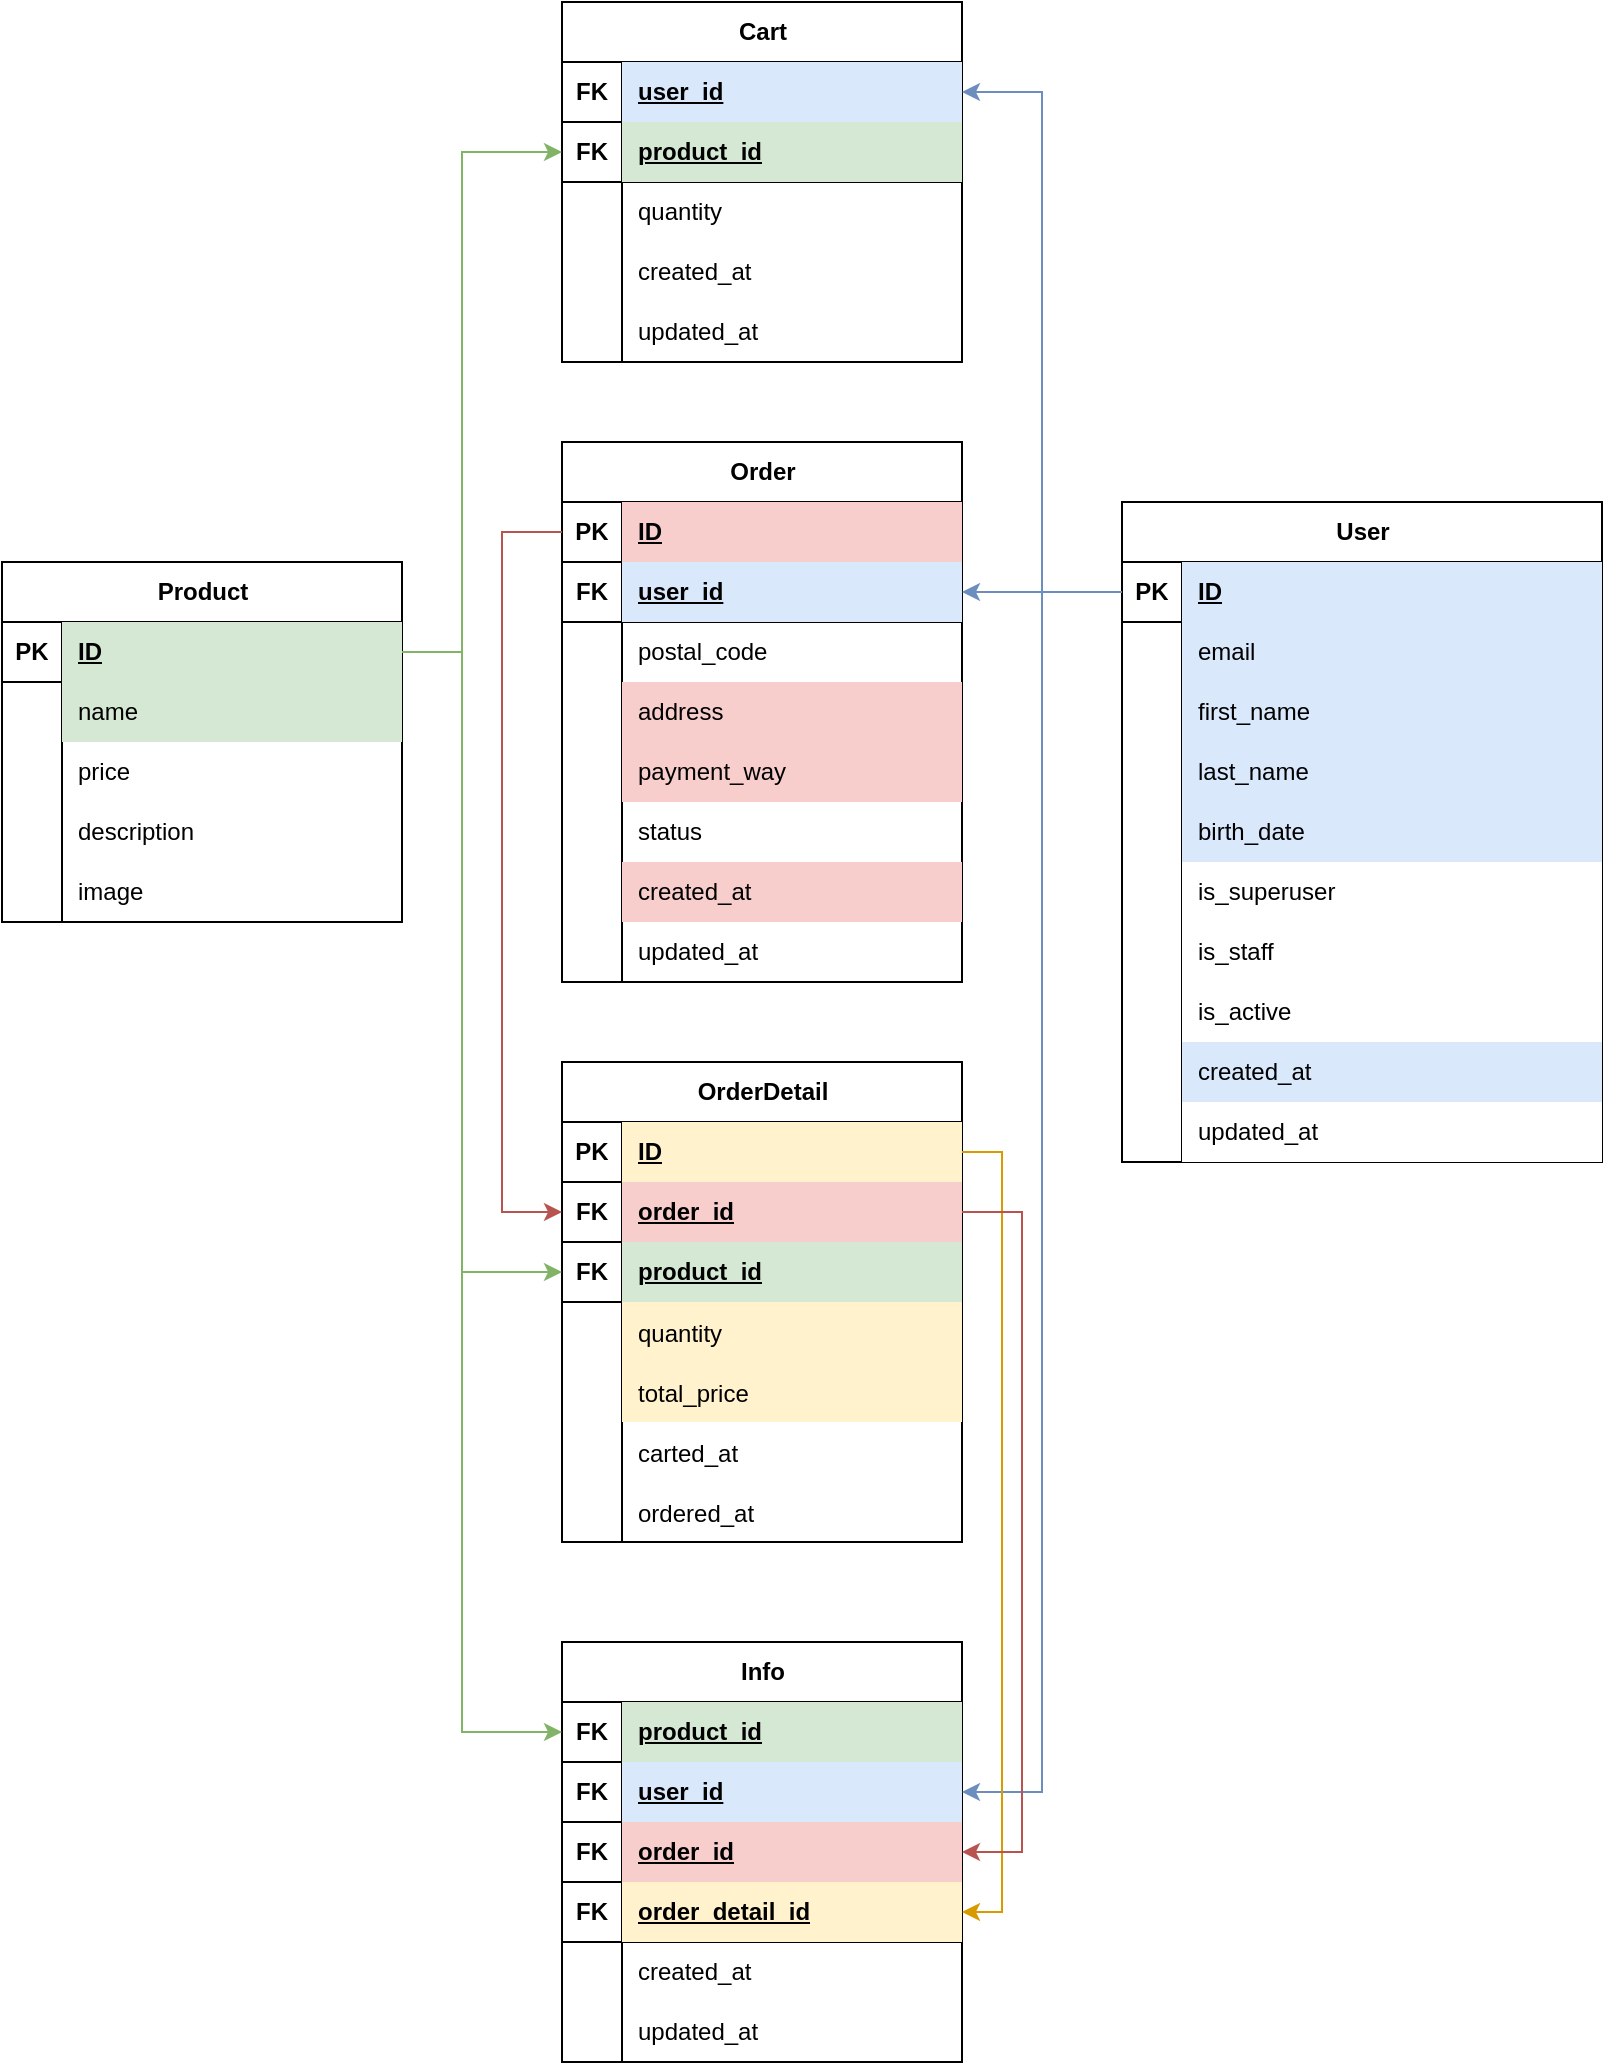 <mxfile version="26.1.3">
  <diagram id="C5RBs43oDa-KdzZeNtuy" name="Page-1">
    <mxGraphModel dx="1222" dy="1807" grid="1" gridSize="10" guides="1" tooltips="1" connect="1" arrows="1" fold="1" page="1" pageScale="1" pageWidth="827" pageHeight="1169" math="0" shadow="0">
      <root>
        <mxCell id="WIyWlLk6GJQsqaUBKTNV-0" />
        <mxCell id="WIyWlLk6GJQsqaUBKTNV-1" parent="WIyWlLk6GJQsqaUBKTNV-0" />
        <mxCell id="0vyrdxXSOYyLw78lBKGt-30" value="Product" style="shape=table;startSize=30;container=1;collapsible=1;childLayout=tableLayout;fixedRows=1;rowLines=0;fontStyle=1;align=center;resizeLast=1;html=1;" parent="WIyWlLk6GJQsqaUBKTNV-1" vertex="1">
          <mxGeometry x="80" y="-100" width="200" height="180" as="geometry" />
        </mxCell>
        <mxCell id="0vyrdxXSOYyLw78lBKGt-31" value="" style="shape=tableRow;horizontal=0;startSize=0;swimlaneHead=0;swimlaneBody=0;fillColor=none;collapsible=0;dropTarget=0;points=[[0,0.5],[1,0.5]];portConstraint=eastwest;top=0;left=0;right=0;bottom=1;" parent="0vyrdxXSOYyLw78lBKGt-30" vertex="1">
          <mxGeometry y="30" width="200" height="30" as="geometry" />
        </mxCell>
        <mxCell id="0vyrdxXSOYyLw78lBKGt-32" value="PK" style="shape=partialRectangle;connectable=0;fillColor=none;top=0;left=0;bottom=0;right=0;fontStyle=1;overflow=hidden;whiteSpace=wrap;html=1;" parent="0vyrdxXSOYyLw78lBKGt-31" vertex="1">
          <mxGeometry width="30" height="30" as="geometry">
            <mxRectangle width="30" height="30" as="alternateBounds" />
          </mxGeometry>
        </mxCell>
        <mxCell id="0vyrdxXSOYyLw78lBKGt-33" value="ID" style="shape=partialRectangle;connectable=0;fillColor=#d5e8d4;top=0;left=0;bottom=0;right=0;align=left;spacingLeft=6;fontStyle=5;overflow=hidden;whiteSpace=wrap;html=1;strokeColor=#82b366;" parent="0vyrdxXSOYyLw78lBKGt-31" vertex="1">
          <mxGeometry x="30" width="170" height="30" as="geometry">
            <mxRectangle width="170" height="30" as="alternateBounds" />
          </mxGeometry>
        </mxCell>
        <mxCell id="ca4zvl1OY5s1ekQD6DPM-122" style="shape=tableRow;horizontal=0;startSize=0;swimlaneHead=0;swimlaneBody=0;fillColor=none;collapsible=0;dropTarget=0;points=[[0,0.5],[1,0.5]];portConstraint=eastwest;top=0;left=0;right=0;bottom=0;" parent="0vyrdxXSOYyLw78lBKGt-30" vertex="1">
          <mxGeometry y="60" width="200" height="30" as="geometry" />
        </mxCell>
        <mxCell id="ca4zvl1OY5s1ekQD6DPM-123" style="shape=partialRectangle;connectable=0;fillColor=none;top=0;left=0;bottom=0;right=0;editable=1;overflow=hidden;whiteSpace=wrap;html=1;" parent="ca4zvl1OY5s1ekQD6DPM-122" vertex="1">
          <mxGeometry width="30" height="30" as="geometry">
            <mxRectangle width="30" height="30" as="alternateBounds" />
          </mxGeometry>
        </mxCell>
        <mxCell id="ca4zvl1OY5s1ekQD6DPM-124" value="name" style="shape=partialRectangle;connectable=0;fillColor=#d5e8d4;top=0;left=0;bottom=0;right=0;align=left;spacingLeft=6;overflow=hidden;whiteSpace=wrap;html=1;strokeColor=#82b366;" parent="ca4zvl1OY5s1ekQD6DPM-122" vertex="1">
          <mxGeometry x="30" width="170" height="30" as="geometry">
            <mxRectangle width="170" height="30" as="alternateBounds" />
          </mxGeometry>
        </mxCell>
        <mxCell id="0vyrdxXSOYyLw78lBKGt-34" value="" style="shape=tableRow;horizontal=0;startSize=0;swimlaneHead=0;swimlaneBody=0;fillColor=none;collapsible=0;dropTarget=0;points=[[0,0.5],[1,0.5]];portConstraint=eastwest;top=0;left=0;right=0;bottom=0;" parent="0vyrdxXSOYyLw78lBKGt-30" vertex="1">
          <mxGeometry y="90" width="200" height="30" as="geometry" />
        </mxCell>
        <mxCell id="0vyrdxXSOYyLw78lBKGt-35" value="" style="shape=partialRectangle;connectable=0;fillColor=none;top=0;left=0;bottom=0;right=0;editable=1;overflow=hidden;whiteSpace=wrap;html=1;" parent="0vyrdxXSOYyLw78lBKGt-34" vertex="1">
          <mxGeometry width="30" height="30" as="geometry">
            <mxRectangle width="30" height="30" as="alternateBounds" />
          </mxGeometry>
        </mxCell>
        <mxCell id="0vyrdxXSOYyLw78lBKGt-36" value="price" style="shape=partialRectangle;connectable=0;fillColor=none;top=0;left=0;bottom=0;right=0;align=left;spacingLeft=6;overflow=hidden;whiteSpace=wrap;html=1;" parent="0vyrdxXSOYyLw78lBKGt-34" vertex="1">
          <mxGeometry x="30" width="170" height="30" as="geometry">
            <mxRectangle width="170" height="30" as="alternateBounds" />
          </mxGeometry>
        </mxCell>
        <mxCell id="0vyrdxXSOYyLw78lBKGt-37" value="" style="shape=tableRow;horizontal=0;startSize=0;swimlaneHead=0;swimlaneBody=0;fillColor=none;collapsible=0;dropTarget=0;points=[[0,0.5],[1,0.5]];portConstraint=eastwest;top=0;left=0;right=0;bottom=0;" parent="0vyrdxXSOYyLw78lBKGt-30" vertex="1">
          <mxGeometry y="120" width="200" height="30" as="geometry" />
        </mxCell>
        <mxCell id="0vyrdxXSOYyLw78lBKGt-38" value="" style="shape=partialRectangle;connectable=0;fillColor=none;top=0;left=0;bottom=0;right=0;editable=1;overflow=hidden;whiteSpace=wrap;html=1;" parent="0vyrdxXSOYyLw78lBKGt-37" vertex="1">
          <mxGeometry width="30" height="30" as="geometry">
            <mxRectangle width="30" height="30" as="alternateBounds" />
          </mxGeometry>
        </mxCell>
        <mxCell id="0vyrdxXSOYyLw78lBKGt-39" value="description" style="shape=partialRectangle;connectable=0;fillColor=none;top=0;left=0;bottom=0;right=0;align=left;spacingLeft=6;overflow=hidden;whiteSpace=wrap;html=1;" parent="0vyrdxXSOYyLw78lBKGt-37" vertex="1">
          <mxGeometry x="30" width="170" height="30" as="geometry">
            <mxRectangle width="170" height="30" as="alternateBounds" />
          </mxGeometry>
        </mxCell>
        <mxCell id="0vyrdxXSOYyLw78lBKGt-40" value="" style="shape=tableRow;horizontal=0;startSize=0;swimlaneHead=0;swimlaneBody=0;fillColor=none;collapsible=0;dropTarget=0;points=[[0,0.5],[1,0.5]];portConstraint=eastwest;top=0;left=0;right=0;bottom=0;" parent="0vyrdxXSOYyLw78lBKGt-30" vertex="1">
          <mxGeometry y="150" width="200" height="30" as="geometry" />
        </mxCell>
        <mxCell id="0vyrdxXSOYyLw78lBKGt-41" value="" style="shape=partialRectangle;connectable=0;fillColor=none;top=0;left=0;bottom=0;right=0;editable=1;overflow=hidden;whiteSpace=wrap;html=1;" parent="0vyrdxXSOYyLw78lBKGt-40" vertex="1">
          <mxGeometry width="30" height="30" as="geometry">
            <mxRectangle width="30" height="30" as="alternateBounds" />
          </mxGeometry>
        </mxCell>
        <mxCell id="0vyrdxXSOYyLw78lBKGt-42" value="image" style="shape=partialRectangle;connectable=0;fillColor=none;top=0;left=0;bottom=0;right=0;align=left;spacingLeft=6;overflow=hidden;whiteSpace=wrap;html=1;" parent="0vyrdxXSOYyLw78lBKGt-40" vertex="1">
          <mxGeometry x="30" width="170" height="30" as="geometry">
            <mxRectangle width="170" height="30" as="alternateBounds" />
          </mxGeometry>
        </mxCell>
        <mxCell id="0vyrdxXSOYyLw78lBKGt-43" value="Cart" style="shape=table;startSize=30;container=1;collapsible=1;childLayout=tableLayout;fixedRows=1;rowLines=0;fontStyle=1;align=center;resizeLast=1;html=1;" parent="WIyWlLk6GJQsqaUBKTNV-1" vertex="1">
          <mxGeometry x="360" y="-380" width="200" height="180" as="geometry" />
        </mxCell>
        <mxCell id="0vyrdxXSOYyLw78lBKGt-44" value="" style="shape=tableRow;horizontal=0;startSize=0;swimlaneHead=0;swimlaneBody=0;fillColor=none;collapsible=0;dropTarget=0;points=[[0,0.5],[1,0.5]];portConstraint=eastwest;top=0;left=0;right=0;bottom=1;" parent="0vyrdxXSOYyLw78lBKGt-43" vertex="1">
          <mxGeometry y="30" width="200" height="30" as="geometry" />
        </mxCell>
        <mxCell id="0vyrdxXSOYyLw78lBKGt-45" value="FK" style="shape=partialRectangle;connectable=0;fillColor=none;top=0;left=0;bottom=0;right=0;fontStyle=1;overflow=hidden;whiteSpace=wrap;html=1;" parent="0vyrdxXSOYyLw78lBKGt-44" vertex="1">
          <mxGeometry width="30" height="30" as="geometry">
            <mxRectangle width="30" height="30" as="alternateBounds" />
          </mxGeometry>
        </mxCell>
        <mxCell id="0vyrdxXSOYyLw78lBKGt-46" value="user_id" style="shape=partialRectangle;connectable=0;fillColor=#dae8fc;top=0;left=0;bottom=0;right=0;align=left;spacingLeft=6;fontStyle=5;overflow=hidden;whiteSpace=wrap;html=1;strokeColor=#6c8ebf;" parent="0vyrdxXSOYyLw78lBKGt-44" vertex="1">
          <mxGeometry x="30" width="170" height="30" as="geometry">
            <mxRectangle width="170" height="30" as="alternateBounds" />
          </mxGeometry>
        </mxCell>
        <mxCell id="0vyrdxXSOYyLw78lBKGt-98" style="shape=tableRow;horizontal=0;startSize=0;swimlaneHead=0;swimlaneBody=0;fillColor=none;collapsible=0;dropTarget=0;points=[[0,0.5],[1,0.5]];portConstraint=eastwest;top=0;left=0;right=0;bottom=1;" parent="0vyrdxXSOYyLw78lBKGt-43" vertex="1">
          <mxGeometry y="60" width="200" height="30" as="geometry" />
        </mxCell>
        <mxCell id="0vyrdxXSOYyLw78lBKGt-99" value="FK" style="shape=partialRectangle;connectable=0;fillColor=none;top=0;left=0;bottom=0;right=0;fontStyle=1;overflow=hidden;whiteSpace=wrap;html=1;" parent="0vyrdxXSOYyLw78lBKGt-98" vertex="1">
          <mxGeometry width="30" height="30" as="geometry">
            <mxRectangle width="30" height="30" as="alternateBounds" />
          </mxGeometry>
        </mxCell>
        <mxCell id="0vyrdxXSOYyLw78lBKGt-100" value="product_id" style="shape=partialRectangle;connectable=0;fillColor=#d5e8d4;top=0;left=0;bottom=0;right=0;align=left;spacingLeft=6;fontStyle=5;overflow=hidden;whiteSpace=wrap;html=1;strokeColor=#82b366;" parent="0vyrdxXSOYyLw78lBKGt-98" vertex="1">
          <mxGeometry x="30" width="170" height="30" as="geometry">
            <mxRectangle width="170" height="30" as="alternateBounds" />
          </mxGeometry>
        </mxCell>
        <mxCell id="ca4zvl1OY5s1ekQD6DPM-81" style="shape=tableRow;horizontal=0;startSize=0;swimlaneHead=0;swimlaneBody=0;fillColor=none;collapsible=0;dropTarget=0;points=[[0,0.5],[1,0.5]];portConstraint=eastwest;top=0;left=0;right=0;bottom=0;" parent="0vyrdxXSOYyLw78lBKGt-43" vertex="1">
          <mxGeometry y="90" width="200" height="30" as="geometry" />
        </mxCell>
        <mxCell id="ca4zvl1OY5s1ekQD6DPM-82" style="shape=partialRectangle;connectable=0;fillColor=none;top=0;left=0;bottom=0;right=0;editable=1;overflow=hidden;whiteSpace=wrap;html=1;" parent="ca4zvl1OY5s1ekQD6DPM-81" vertex="1">
          <mxGeometry width="30" height="30" as="geometry">
            <mxRectangle width="30" height="30" as="alternateBounds" />
          </mxGeometry>
        </mxCell>
        <mxCell id="ca4zvl1OY5s1ekQD6DPM-83" value="quantity" style="shape=partialRectangle;connectable=0;fillColor=none;top=0;left=0;bottom=0;right=0;align=left;spacingLeft=6;overflow=hidden;whiteSpace=wrap;html=1;" parent="ca4zvl1OY5s1ekQD6DPM-81" vertex="1">
          <mxGeometry x="30" width="170" height="30" as="geometry">
            <mxRectangle width="170" height="30" as="alternateBounds" />
          </mxGeometry>
        </mxCell>
        <mxCell id="ca4zvl1OY5s1ekQD6DPM-78" style="shape=tableRow;horizontal=0;startSize=0;swimlaneHead=0;swimlaneBody=0;fillColor=none;collapsible=0;dropTarget=0;points=[[0,0.5],[1,0.5]];portConstraint=eastwest;top=0;left=0;right=0;bottom=0;" parent="0vyrdxXSOYyLw78lBKGt-43" vertex="1">
          <mxGeometry y="120" width="200" height="30" as="geometry" />
        </mxCell>
        <mxCell id="ca4zvl1OY5s1ekQD6DPM-79" style="shape=partialRectangle;connectable=0;fillColor=none;top=0;left=0;bottom=0;right=0;editable=1;overflow=hidden;whiteSpace=wrap;html=1;" parent="ca4zvl1OY5s1ekQD6DPM-78" vertex="1">
          <mxGeometry width="30" height="30" as="geometry">
            <mxRectangle width="30" height="30" as="alternateBounds" />
          </mxGeometry>
        </mxCell>
        <mxCell id="ca4zvl1OY5s1ekQD6DPM-80" value="created_at" style="shape=partialRectangle;connectable=0;fillColor=none;top=0;left=0;bottom=0;right=0;align=left;spacingLeft=6;overflow=hidden;whiteSpace=wrap;html=1;" parent="ca4zvl1OY5s1ekQD6DPM-78" vertex="1">
          <mxGeometry x="30" width="170" height="30" as="geometry">
            <mxRectangle width="170" height="30" as="alternateBounds" />
          </mxGeometry>
        </mxCell>
        <mxCell id="0vyrdxXSOYyLw78lBKGt-53" value="" style="shape=tableRow;horizontal=0;startSize=0;swimlaneHead=0;swimlaneBody=0;fillColor=none;collapsible=0;dropTarget=0;points=[[0,0.5],[1,0.5]];portConstraint=eastwest;top=0;left=0;right=0;bottom=0;" parent="0vyrdxXSOYyLw78lBKGt-43" vertex="1">
          <mxGeometry y="150" width="200" height="30" as="geometry" />
        </mxCell>
        <mxCell id="0vyrdxXSOYyLw78lBKGt-54" value="" style="shape=partialRectangle;connectable=0;fillColor=none;top=0;left=0;bottom=0;right=0;editable=1;overflow=hidden;whiteSpace=wrap;html=1;" parent="0vyrdxXSOYyLw78lBKGt-53" vertex="1">
          <mxGeometry width="30" height="30" as="geometry">
            <mxRectangle width="30" height="30" as="alternateBounds" />
          </mxGeometry>
        </mxCell>
        <mxCell id="0vyrdxXSOYyLw78lBKGt-55" value="updated_at" style="shape=partialRectangle;connectable=0;fillColor=none;top=0;left=0;bottom=0;right=0;align=left;spacingLeft=6;overflow=hidden;whiteSpace=wrap;html=1;" parent="0vyrdxXSOYyLw78lBKGt-53" vertex="1">
          <mxGeometry x="30" width="170" height="30" as="geometry">
            <mxRectangle width="170" height="30" as="alternateBounds" />
          </mxGeometry>
        </mxCell>
        <mxCell id="0vyrdxXSOYyLw78lBKGt-56" value="User" style="shape=table;startSize=30;container=1;collapsible=1;childLayout=tableLayout;fixedRows=1;rowLines=0;fontStyle=1;align=center;resizeLast=1;html=1;" parent="WIyWlLk6GJQsqaUBKTNV-1" vertex="1">
          <mxGeometry x="640" y="-130" width="240" height="330" as="geometry" />
        </mxCell>
        <mxCell id="0vyrdxXSOYyLw78lBKGt-57" value="" style="shape=tableRow;horizontal=0;startSize=0;swimlaneHead=0;swimlaneBody=0;fillColor=none;collapsible=0;dropTarget=0;points=[[0,0.5],[1,0.5]];portConstraint=eastwest;top=0;left=0;right=0;bottom=1;" parent="0vyrdxXSOYyLw78lBKGt-56" vertex="1">
          <mxGeometry y="30" width="240" height="30" as="geometry" />
        </mxCell>
        <mxCell id="0vyrdxXSOYyLw78lBKGt-58" value="PK" style="shape=partialRectangle;connectable=0;fillColor=none;top=0;left=0;bottom=0;right=0;fontStyle=1;overflow=hidden;whiteSpace=wrap;html=1;" parent="0vyrdxXSOYyLw78lBKGt-57" vertex="1">
          <mxGeometry width="30" height="30" as="geometry">
            <mxRectangle width="30" height="30" as="alternateBounds" />
          </mxGeometry>
        </mxCell>
        <mxCell id="0vyrdxXSOYyLw78lBKGt-59" value="ID" style="shape=partialRectangle;connectable=0;fillColor=#dae8fc;top=0;left=0;bottom=0;right=0;align=left;spacingLeft=6;fontStyle=5;overflow=hidden;whiteSpace=wrap;html=1;strokeColor=#6c8ebf;" parent="0vyrdxXSOYyLw78lBKGt-57" vertex="1">
          <mxGeometry x="30" width="210" height="30" as="geometry">
            <mxRectangle width="210" height="30" as="alternateBounds" />
          </mxGeometry>
        </mxCell>
        <mxCell id="ca4zvl1OY5s1ekQD6DPM-125" style="shape=tableRow;horizontal=0;startSize=0;swimlaneHead=0;swimlaneBody=0;fillColor=none;collapsible=0;dropTarget=0;points=[[0,0.5],[1,0.5]];portConstraint=eastwest;top=0;left=0;right=0;bottom=0;" parent="0vyrdxXSOYyLw78lBKGt-56" vertex="1">
          <mxGeometry y="60" width="240" height="30" as="geometry" />
        </mxCell>
        <mxCell id="ca4zvl1OY5s1ekQD6DPM-126" style="shape=partialRectangle;connectable=0;fillColor=none;top=0;left=0;bottom=0;right=0;editable=1;overflow=hidden;whiteSpace=wrap;html=1;" parent="ca4zvl1OY5s1ekQD6DPM-125" vertex="1">
          <mxGeometry width="30" height="30" as="geometry">
            <mxRectangle width="30" height="30" as="alternateBounds" />
          </mxGeometry>
        </mxCell>
        <mxCell id="ca4zvl1OY5s1ekQD6DPM-127" value="email" style="shape=partialRectangle;connectable=0;fillColor=#dae8fc;top=0;left=0;bottom=0;right=0;align=left;spacingLeft=6;overflow=hidden;whiteSpace=wrap;html=1;strokeColor=#6c8ebf;" parent="ca4zvl1OY5s1ekQD6DPM-125" vertex="1">
          <mxGeometry x="30" width="210" height="30" as="geometry">
            <mxRectangle width="210" height="30" as="alternateBounds" />
          </mxGeometry>
        </mxCell>
        <mxCell id="ca4zvl1OY5s1ekQD6DPM-6" style="shape=tableRow;horizontal=0;startSize=0;swimlaneHead=0;swimlaneBody=0;fillColor=none;collapsible=0;dropTarget=0;points=[[0,0.5],[1,0.5]];portConstraint=eastwest;top=0;left=0;right=0;bottom=0;" parent="0vyrdxXSOYyLw78lBKGt-56" vertex="1">
          <mxGeometry y="90" width="240" height="30" as="geometry" />
        </mxCell>
        <mxCell id="ca4zvl1OY5s1ekQD6DPM-7" style="shape=partialRectangle;connectable=0;fillColor=none;top=0;left=0;bottom=0;right=0;editable=1;overflow=hidden;whiteSpace=wrap;html=1;" parent="ca4zvl1OY5s1ekQD6DPM-6" vertex="1">
          <mxGeometry width="30" height="30" as="geometry">
            <mxRectangle width="30" height="30" as="alternateBounds" />
          </mxGeometry>
        </mxCell>
        <mxCell id="ca4zvl1OY5s1ekQD6DPM-8" value="first_name" style="shape=partialRectangle;connectable=0;fillColor=#dae8fc;top=0;left=0;bottom=0;right=0;align=left;spacingLeft=6;overflow=hidden;whiteSpace=wrap;html=1;strokeColor=#6c8ebf;" parent="ca4zvl1OY5s1ekQD6DPM-6" vertex="1">
          <mxGeometry x="30" width="210" height="30" as="geometry">
            <mxRectangle width="210" height="30" as="alternateBounds" />
          </mxGeometry>
        </mxCell>
        <mxCell id="ca4zvl1OY5s1ekQD6DPM-0" style="shape=tableRow;horizontal=0;startSize=0;swimlaneHead=0;swimlaneBody=0;fillColor=none;collapsible=0;dropTarget=0;points=[[0,0.5],[1,0.5]];portConstraint=eastwest;top=0;left=0;right=0;bottom=0;" parent="0vyrdxXSOYyLw78lBKGt-56" vertex="1">
          <mxGeometry y="120" width="240" height="30" as="geometry" />
        </mxCell>
        <mxCell id="ca4zvl1OY5s1ekQD6DPM-1" style="shape=partialRectangle;connectable=0;fillColor=none;top=0;left=0;bottom=0;right=0;editable=1;overflow=hidden;whiteSpace=wrap;html=1;" parent="ca4zvl1OY5s1ekQD6DPM-0" vertex="1">
          <mxGeometry width="30" height="30" as="geometry">
            <mxRectangle width="30" height="30" as="alternateBounds" />
          </mxGeometry>
        </mxCell>
        <mxCell id="ca4zvl1OY5s1ekQD6DPM-2" value="last_name" style="shape=partialRectangle;connectable=0;fillColor=#dae8fc;top=0;left=0;bottom=0;right=0;align=left;spacingLeft=6;overflow=hidden;whiteSpace=wrap;html=1;strokeColor=#6c8ebf;" parent="ca4zvl1OY5s1ekQD6DPM-0" vertex="1">
          <mxGeometry x="30" width="210" height="30" as="geometry">
            <mxRectangle width="210" height="30" as="alternateBounds" />
          </mxGeometry>
        </mxCell>
        <mxCell id="ca4zvl1OY5s1ekQD6DPM-3" style="shape=tableRow;horizontal=0;startSize=0;swimlaneHead=0;swimlaneBody=0;fillColor=none;collapsible=0;dropTarget=0;points=[[0,0.5],[1,0.5]];portConstraint=eastwest;top=0;left=0;right=0;bottom=0;" parent="0vyrdxXSOYyLw78lBKGt-56" vertex="1">
          <mxGeometry y="150" width="240" height="30" as="geometry" />
        </mxCell>
        <mxCell id="ca4zvl1OY5s1ekQD6DPM-4" style="shape=partialRectangle;connectable=0;fillColor=none;top=0;left=0;bottom=0;right=0;editable=1;overflow=hidden;whiteSpace=wrap;html=1;" parent="ca4zvl1OY5s1ekQD6DPM-3" vertex="1">
          <mxGeometry width="30" height="30" as="geometry">
            <mxRectangle width="30" height="30" as="alternateBounds" />
          </mxGeometry>
        </mxCell>
        <mxCell id="ca4zvl1OY5s1ekQD6DPM-5" value="birth_date" style="shape=partialRectangle;connectable=0;fillColor=#dae8fc;top=0;left=0;bottom=0;right=0;align=left;spacingLeft=6;overflow=hidden;whiteSpace=wrap;html=1;strokeColor=#6c8ebf;" parent="ca4zvl1OY5s1ekQD6DPM-3" vertex="1">
          <mxGeometry x="30" width="210" height="30" as="geometry">
            <mxRectangle width="210" height="30" as="alternateBounds" />
          </mxGeometry>
        </mxCell>
        <mxCell id="0vyrdxXSOYyLw78lBKGt-83" style="shape=tableRow;horizontal=0;startSize=0;swimlaneHead=0;swimlaneBody=0;fillColor=none;collapsible=0;dropTarget=0;points=[[0,0.5],[1,0.5]];portConstraint=eastwest;top=0;left=0;right=0;bottom=0;" parent="0vyrdxXSOYyLw78lBKGt-56" vertex="1">
          <mxGeometry y="180" width="240" height="30" as="geometry" />
        </mxCell>
        <mxCell id="0vyrdxXSOYyLw78lBKGt-84" style="shape=partialRectangle;connectable=0;fillColor=none;top=0;left=0;bottom=0;right=0;editable=1;overflow=hidden;whiteSpace=wrap;html=1;" parent="0vyrdxXSOYyLw78lBKGt-83" vertex="1">
          <mxGeometry width="30" height="30" as="geometry">
            <mxRectangle width="30" height="30" as="alternateBounds" />
          </mxGeometry>
        </mxCell>
        <mxCell id="0vyrdxXSOYyLw78lBKGt-85" value="is_superuser" style="shape=partialRectangle;connectable=0;top=0;left=0;bottom=0;right=0;align=left;spacingLeft=6;overflow=hidden;whiteSpace=wrap;html=1;" parent="0vyrdxXSOYyLw78lBKGt-83" vertex="1">
          <mxGeometry x="30" width="210" height="30" as="geometry">
            <mxRectangle width="210" height="30" as="alternateBounds" />
          </mxGeometry>
        </mxCell>
        <mxCell id="0vyrdxXSOYyLw78lBKGt-86" style="shape=tableRow;horizontal=0;startSize=0;swimlaneHead=0;swimlaneBody=0;fillColor=none;collapsible=0;dropTarget=0;points=[[0,0.5],[1,0.5]];portConstraint=eastwest;top=0;left=0;right=0;bottom=0;" parent="0vyrdxXSOYyLw78lBKGt-56" vertex="1">
          <mxGeometry y="210" width="240" height="30" as="geometry" />
        </mxCell>
        <mxCell id="0vyrdxXSOYyLw78lBKGt-87" style="shape=partialRectangle;connectable=0;fillColor=none;top=0;left=0;bottom=0;right=0;editable=1;overflow=hidden;whiteSpace=wrap;html=1;" parent="0vyrdxXSOYyLw78lBKGt-86" vertex="1">
          <mxGeometry width="30" height="30" as="geometry">
            <mxRectangle width="30" height="30" as="alternateBounds" />
          </mxGeometry>
        </mxCell>
        <mxCell id="0vyrdxXSOYyLw78lBKGt-88" value="is_staff" style="shape=partialRectangle;connectable=0;top=0;left=0;bottom=0;right=0;align=left;spacingLeft=6;overflow=hidden;whiteSpace=wrap;html=1;" parent="0vyrdxXSOYyLw78lBKGt-86" vertex="1">
          <mxGeometry x="30" width="210" height="30" as="geometry">
            <mxRectangle width="210" height="30" as="alternateBounds" />
          </mxGeometry>
        </mxCell>
        <mxCell id="0vyrdxXSOYyLw78lBKGt-89" style="shape=tableRow;horizontal=0;startSize=0;swimlaneHead=0;swimlaneBody=0;fillColor=none;collapsible=0;dropTarget=0;points=[[0,0.5],[1,0.5]];portConstraint=eastwest;top=0;left=0;right=0;bottom=0;" parent="0vyrdxXSOYyLw78lBKGt-56" vertex="1">
          <mxGeometry y="240" width="240" height="30" as="geometry" />
        </mxCell>
        <mxCell id="0vyrdxXSOYyLw78lBKGt-90" style="shape=partialRectangle;connectable=0;fillColor=none;top=0;left=0;bottom=0;right=0;editable=1;overflow=hidden;whiteSpace=wrap;html=1;" parent="0vyrdxXSOYyLw78lBKGt-89" vertex="1">
          <mxGeometry width="30" height="30" as="geometry">
            <mxRectangle width="30" height="30" as="alternateBounds" />
          </mxGeometry>
        </mxCell>
        <mxCell id="0vyrdxXSOYyLw78lBKGt-91" value="is_active" style="shape=partialRectangle;connectable=0;top=0;left=0;bottom=0;right=0;align=left;spacingLeft=6;overflow=hidden;whiteSpace=wrap;html=1;" parent="0vyrdxXSOYyLw78lBKGt-89" vertex="1">
          <mxGeometry x="30" width="210" height="30" as="geometry">
            <mxRectangle width="210" height="30" as="alternateBounds" />
          </mxGeometry>
        </mxCell>
        <mxCell id="ca4zvl1OY5s1ekQD6DPM-9" style="shape=tableRow;horizontal=0;startSize=0;swimlaneHead=0;swimlaneBody=0;fillColor=none;collapsible=0;dropTarget=0;points=[[0,0.5],[1,0.5]];portConstraint=eastwest;top=0;left=0;right=0;bottom=0;" parent="0vyrdxXSOYyLw78lBKGt-56" vertex="1">
          <mxGeometry y="270" width="240" height="30" as="geometry" />
        </mxCell>
        <mxCell id="ca4zvl1OY5s1ekQD6DPM-10" style="shape=partialRectangle;connectable=0;fillColor=none;top=0;left=0;bottom=0;right=0;editable=1;overflow=hidden;whiteSpace=wrap;html=1;" parent="ca4zvl1OY5s1ekQD6DPM-9" vertex="1">
          <mxGeometry width="30" height="30" as="geometry">
            <mxRectangle width="30" height="30" as="alternateBounds" />
          </mxGeometry>
        </mxCell>
        <mxCell id="ca4zvl1OY5s1ekQD6DPM-11" value="created_at" style="shape=partialRectangle;connectable=0;top=0;left=0;bottom=0;right=0;align=left;spacingLeft=6;overflow=hidden;whiteSpace=wrap;html=1;fillColor=#dae8fc;strokeColor=#6c8ebf;" parent="ca4zvl1OY5s1ekQD6DPM-9" vertex="1">
          <mxGeometry x="30" width="210" height="30" as="geometry">
            <mxRectangle width="210" height="30" as="alternateBounds" />
          </mxGeometry>
        </mxCell>
        <mxCell id="0vyrdxXSOYyLw78lBKGt-95" style="shape=tableRow;horizontal=0;startSize=0;swimlaneHead=0;swimlaneBody=0;fillColor=none;collapsible=0;dropTarget=0;points=[[0,0.5],[1,0.5]];portConstraint=eastwest;top=0;left=0;right=0;bottom=0;" parent="0vyrdxXSOYyLw78lBKGt-56" vertex="1">
          <mxGeometry y="300" width="240" height="30" as="geometry" />
        </mxCell>
        <mxCell id="0vyrdxXSOYyLw78lBKGt-96" style="shape=partialRectangle;connectable=0;fillColor=none;top=0;left=0;bottom=0;right=0;editable=1;overflow=hidden;whiteSpace=wrap;html=1;" parent="0vyrdxXSOYyLw78lBKGt-95" vertex="1">
          <mxGeometry width="30" height="30" as="geometry">
            <mxRectangle width="30" height="30" as="alternateBounds" />
          </mxGeometry>
        </mxCell>
        <mxCell id="0vyrdxXSOYyLw78lBKGt-97" value="updated_at" style="shape=partialRectangle;connectable=0;top=0;left=0;bottom=0;right=0;align=left;spacingLeft=6;overflow=hidden;whiteSpace=wrap;html=1;" parent="0vyrdxXSOYyLw78lBKGt-95" vertex="1">
          <mxGeometry x="30" width="210" height="30" as="geometry">
            <mxRectangle width="210" height="30" as="alternateBounds" />
          </mxGeometry>
        </mxCell>
        <mxCell id="0vyrdxXSOYyLw78lBKGt-116" value="Order" style="shape=table;startSize=30;container=1;collapsible=1;childLayout=tableLayout;fixedRows=1;rowLines=0;fontStyle=1;align=center;resizeLast=1;html=1;" parent="WIyWlLk6GJQsqaUBKTNV-1" vertex="1">
          <mxGeometry x="360" y="-160" width="200" height="270" as="geometry" />
        </mxCell>
        <mxCell id="ca4zvl1OY5s1ekQD6DPM-112" style="shape=tableRow;horizontal=0;startSize=0;swimlaneHead=0;swimlaneBody=0;fillColor=none;collapsible=0;dropTarget=0;points=[[0,0.5],[1,0.5]];portConstraint=eastwest;top=0;left=0;right=0;bottom=1;" parent="0vyrdxXSOYyLw78lBKGt-116" vertex="1">
          <mxGeometry y="30" width="200" height="30" as="geometry" />
        </mxCell>
        <mxCell id="ca4zvl1OY5s1ekQD6DPM-113" value="PK" style="shape=partialRectangle;connectable=0;fillColor=none;top=0;left=0;bottom=0;right=0;fontStyle=1;overflow=hidden;whiteSpace=wrap;html=1;" parent="ca4zvl1OY5s1ekQD6DPM-112" vertex="1">
          <mxGeometry width="30" height="30" as="geometry">
            <mxRectangle width="30" height="30" as="alternateBounds" />
          </mxGeometry>
        </mxCell>
        <mxCell id="ca4zvl1OY5s1ekQD6DPM-114" value="ID" style="shape=partialRectangle;connectable=0;fillColor=#f8cecc;top=0;left=0;bottom=0;right=0;align=left;spacingLeft=6;fontStyle=5;overflow=hidden;whiteSpace=wrap;html=1;strokeColor=#b85450;" parent="ca4zvl1OY5s1ekQD6DPM-112" vertex="1">
          <mxGeometry x="30" width="170" height="30" as="geometry">
            <mxRectangle width="170" height="30" as="alternateBounds" />
          </mxGeometry>
        </mxCell>
        <mxCell id="0vyrdxXSOYyLw78lBKGt-117" value="" style="shape=tableRow;horizontal=0;startSize=0;swimlaneHead=0;swimlaneBody=0;fillColor=none;collapsible=0;dropTarget=0;points=[[0,0.5],[1,0.5]];portConstraint=eastwest;top=0;left=0;right=0;bottom=1;" parent="0vyrdxXSOYyLw78lBKGt-116" vertex="1">
          <mxGeometry y="60" width="200" height="30" as="geometry" />
        </mxCell>
        <mxCell id="0vyrdxXSOYyLw78lBKGt-118" value="FK" style="shape=partialRectangle;connectable=0;fillColor=none;top=0;left=0;bottom=0;right=0;fontStyle=1;overflow=hidden;whiteSpace=wrap;html=1;" parent="0vyrdxXSOYyLw78lBKGt-117" vertex="1">
          <mxGeometry width="30" height="30" as="geometry">
            <mxRectangle width="30" height="30" as="alternateBounds" />
          </mxGeometry>
        </mxCell>
        <mxCell id="0vyrdxXSOYyLw78lBKGt-119" value="user_id" style="shape=partialRectangle;connectable=0;fillColor=#dae8fc;top=0;left=0;bottom=0;right=0;align=left;spacingLeft=6;fontStyle=5;overflow=hidden;whiteSpace=wrap;html=1;strokeColor=#6c8ebf;" parent="0vyrdxXSOYyLw78lBKGt-117" vertex="1">
          <mxGeometry x="30" width="170" height="30" as="geometry">
            <mxRectangle width="170" height="30" as="alternateBounds" />
          </mxGeometry>
        </mxCell>
        <mxCell id="ca4zvl1OY5s1ekQD6DPM-100" style="shape=tableRow;horizontal=0;startSize=0;swimlaneHead=0;swimlaneBody=0;fillColor=none;collapsible=0;dropTarget=0;points=[[0,0.5],[1,0.5]];portConstraint=eastwest;top=0;left=0;right=0;bottom=0;" parent="0vyrdxXSOYyLw78lBKGt-116" vertex="1">
          <mxGeometry y="90" width="200" height="30" as="geometry" />
        </mxCell>
        <mxCell id="ca4zvl1OY5s1ekQD6DPM-101" style="shape=partialRectangle;connectable=0;fillColor=none;top=0;left=0;bottom=0;right=0;editable=1;overflow=hidden;whiteSpace=wrap;html=1;" parent="ca4zvl1OY5s1ekQD6DPM-100" vertex="1">
          <mxGeometry width="30" height="30" as="geometry">
            <mxRectangle width="30" height="30" as="alternateBounds" />
          </mxGeometry>
        </mxCell>
        <mxCell id="ca4zvl1OY5s1ekQD6DPM-102" value="postal_code" style="shape=partialRectangle;connectable=0;fillColor=none;top=0;left=0;bottom=0;right=0;align=left;spacingLeft=6;overflow=hidden;whiteSpace=wrap;html=1;strokeColor=#b85450;" parent="ca4zvl1OY5s1ekQD6DPM-100" vertex="1">
          <mxGeometry x="30" width="170" height="30" as="geometry">
            <mxRectangle width="170" height="30" as="alternateBounds" />
          </mxGeometry>
        </mxCell>
        <mxCell id="0vyrdxXSOYyLw78lBKGt-129" style="shape=tableRow;horizontal=0;startSize=0;swimlaneHead=0;swimlaneBody=0;fillColor=none;collapsible=0;dropTarget=0;points=[[0,0.5],[1,0.5]];portConstraint=eastwest;top=0;left=0;right=0;bottom=0;" parent="0vyrdxXSOYyLw78lBKGt-116" vertex="1">
          <mxGeometry y="120" width="200" height="30" as="geometry" />
        </mxCell>
        <mxCell id="0vyrdxXSOYyLw78lBKGt-130" style="shape=partialRectangle;connectable=0;fillColor=none;top=0;left=0;bottom=0;right=0;editable=1;overflow=hidden;whiteSpace=wrap;html=1;" parent="0vyrdxXSOYyLw78lBKGt-129" vertex="1">
          <mxGeometry width="30" height="30" as="geometry">
            <mxRectangle width="30" height="30" as="alternateBounds" />
          </mxGeometry>
        </mxCell>
        <mxCell id="0vyrdxXSOYyLw78lBKGt-131" value="address" style="shape=partialRectangle;connectable=0;fillColor=#f8cecc;top=0;left=0;bottom=0;right=0;align=left;spacingLeft=6;overflow=hidden;whiteSpace=wrap;html=1;strokeColor=#b85450;" parent="0vyrdxXSOYyLw78lBKGt-129" vertex="1">
          <mxGeometry x="30" width="170" height="30" as="geometry">
            <mxRectangle width="170" height="30" as="alternateBounds" />
          </mxGeometry>
        </mxCell>
        <mxCell id="8nXlkaSXa6GWtSvHul6I-0" style="shape=tableRow;horizontal=0;startSize=0;swimlaneHead=0;swimlaneBody=0;fillColor=none;collapsible=0;dropTarget=0;points=[[0,0.5],[1,0.5]];portConstraint=eastwest;top=0;left=0;right=0;bottom=0;" vertex="1" parent="0vyrdxXSOYyLw78lBKGt-116">
          <mxGeometry y="150" width="200" height="30" as="geometry" />
        </mxCell>
        <mxCell id="8nXlkaSXa6GWtSvHul6I-1" style="shape=partialRectangle;connectable=0;fillColor=none;top=0;left=0;bottom=0;right=0;editable=1;overflow=hidden;whiteSpace=wrap;html=1;" vertex="1" parent="8nXlkaSXa6GWtSvHul6I-0">
          <mxGeometry width="30" height="30" as="geometry">
            <mxRectangle width="30" height="30" as="alternateBounds" />
          </mxGeometry>
        </mxCell>
        <mxCell id="8nXlkaSXa6GWtSvHul6I-2" value="payment_way" style="shape=partialRectangle;connectable=0;fillColor=#f8cecc;top=0;left=0;bottom=0;right=0;align=left;spacingLeft=6;overflow=hidden;whiteSpace=wrap;html=1;strokeColor=#b85450;" vertex="1" parent="8nXlkaSXa6GWtSvHul6I-0">
          <mxGeometry x="30" width="170" height="30" as="geometry">
            <mxRectangle width="170" height="30" as="alternateBounds" />
          </mxGeometry>
        </mxCell>
        <mxCell id="0vyrdxXSOYyLw78lBKGt-135" style="shape=tableRow;horizontal=0;startSize=0;swimlaneHead=0;swimlaneBody=0;fillColor=none;collapsible=0;dropTarget=0;points=[[0,0.5],[1,0.5]];portConstraint=eastwest;top=0;left=0;right=0;bottom=0;" parent="0vyrdxXSOYyLw78lBKGt-116" vertex="1">
          <mxGeometry y="180" width="200" height="30" as="geometry" />
        </mxCell>
        <mxCell id="0vyrdxXSOYyLw78lBKGt-136" style="shape=partialRectangle;connectable=0;fillColor=none;top=0;left=0;bottom=0;right=0;editable=1;overflow=hidden;whiteSpace=wrap;html=1;" parent="0vyrdxXSOYyLw78lBKGt-135" vertex="1">
          <mxGeometry width="30" height="30" as="geometry">
            <mxRectangle width="30" height="30" as="alternateBounds" />
          </mxGeometry>
        </mxCell>
        <mxCell id="0vyrdxXSOYyLw78lBKGt-137" value="status" style="shape=partialRectangle;connectable=0;fillColor=none;top=0;left=0;bottom=0;right=0;align=left;spacingLeft=6;overflow=hidden;whiteSpace=wrap;html=1;" parent="0vyrdxXSOYyLw78lBKGt-135" vertex="1">
          <mxGeometry x="30" width="170" height="30" as="geometry">
            <mxRectangle width="170" height="30" as="alternateBounds" />
          </mxGeometry>
        </mxCell>
        <mxCell id="ca4zvl1OY5s1ekQD6DPM-103" style="shape=tableRow;horizontal=0;startSize=0;swimlaneHead=0;swimlaneBody=0;fillColor=none;collapsible=0;dropTarget=0;points=[[0,0.5],[1,0.5]];portConstraint=eastwest;top=0;left=0;right=0;bottom=0;" parent="0vyrdxXSOYyLw78lBKGt-116" vertex="1">
          <mxGeometry y="210" width="200" height="30" as="geometry" />
        </mxCell>
        <mxCell id="ca4zvl1OY5s1ekQD6DPM-104" style="shape=partialRectangle;connectable=0;fillColor=none;top=0;left=0;bottom=0;right=0;editable=1;overflow=hidden;whiteSpace=wrap;html=1;" parent="ca4zvl1OY5s1ekQD6DPM-103" vertex="1">
          <mxGeometry width="30" height="30" as="geometry">
            <mxRectangle width="30" height="30" as="alternateBounds" />
          </mxGeometry>
        </mxCell>
        <mxCell id="ca4zvl1OY5s1ekQD6DPM-105" value="created_at" style="shape=partialRectangle;connectable=0;fillColor=#f8cecc;top=0;left=0;bottom=0;right=0;align=left;spacingLeft=6;overflow=hidden;whiteSpace=wrap;html=1;strokeColor=#b85450;" parent="ca4zvl1OY5s1ekQD6DPM-103" vertex="1">
          <mxGeometry x="30" width="170" height="30" as="geometry">
            <mxRectangle width="170" height="30" as="alternateBounds" />
          </mxGeometry>
        </mxCell>
        <mxCell id="0vyrdxXSOYyLw78lBKGt-141" style="shape=tableRow;horizontal=0;startSize=0;swimlaneHead=0;swimlaneBody=0;fillColor=none;collapsible=0;dropTarget=0;points=[[0,0.5],[1,0.5]];portConstraint=eastwest;top=0;left=0;right=0;bottom=0;" parent="0vyrdxXSOYyLw78lBKGt-116" vertex="1">
          <mxGeometry y="240" width="200" height="30" as="geometry" />
        </mxCell>
        <mxCell id="0vyrdxXSOYyLw78lBKGt-142" style="shape=partialRectangle;connectable=0;fillColor=none;top=0;left=0;bottom=0;right=0;editable=1;overflow=hidden;whiteSpace=wrap;html=1;" parent="0vyrdxXSOYyLw78lBKGt-141" vertex="1">
          <mxGeometry width="30" height="30" as="geometry">
            <mxRectangle width="30" height="30" as="alternateBounds" />
          </mxGeometry>
        </mxCell>
        <mxCell id="0vyrdxXSOYyLw78lBKGt-143" value="updated_at" style="shape=partialRectangle;connectable=0;fillColor=none;top=0;left=0;bottom=0;right=0;align=left;spacingLeft=6;overflow=hidden;whiteSpace=wrap;html=1;" parent="0vyrdxXSOYyLw78lBKGt-141" vertex="1">
          <mxGeometry x="30" width="170" height="30" as="geometry">
            <mxRectangle width="170" height="30" as="alternateBounds" />
          </mxGeometry>
        </mxCell>
        <mxCell id="0vyrdxXSOYyLw78lBKGt-149" value="OrderDetail" style="shape=table;startSize=30;container=1;collapsible=1;childLayout=tableLayout;fixedRows=1;rowLines=0;fontStyle=1;align=center;resizeLast=1;html=1;" parent="WIyWlLk6GJQsqaUBKTNV-1" vertex="1">
          <mxGeometry x="360" y="150" width="200" height="240" as="geometry" />
        </mxCell>
        <mxCell id="ca4zvl1OY5s1ekQD6DPM-115" style="shape=tableRow;horizontal=0;startSize=0;swimlaneHead=0;swimlaneBody=0;fillColor=none;collapsible=0;dropTarget=0;points=[[0,0.5],[1,0.5]];portConstraint=eastwest;top=0;left=0;right=0;bottom=1;" parent="0vyrdxXSOYyLw78lBKGt-149" vertex="1">
          <mxGeometry y="30" width="200" height="30" as="geometry" />
        </mxCell>
        <mxCell id="ca4zvl1OY5s1ekQD6DPM-116" value="PK" style="shape=partialRectangle;connectable=0;fillColor=none;top=0;left=0;bottom=0;right=0;fontStyle=1;overflow=hidden;whiteSpace=wrap;html=1;" parent="ca4zvl1OY5s1ekQD6DPM-115" vertex="1">
          <mxGeometry width="30" height="30" as="geometry">
            <mxRectangle width="30" height="30" as="alternateBounds" />
          </mxGeometry>
        </mxCell>
        <mxCell id="ca4zvl1OY5s1ekQD6DPM-117" value="ID" style="shape=partialRectangle;connectable=0;fillColor=#fff2cc;top=0;left=0;bottom=0;right=0;align=left;spacingLeft=6;fontStyle=5;overflow=hidden;whiteSpace=wrap;html=1;strokeColor=#d6b656;" parent="ca4zvl1OY5s1ekQD6DPM-115" vertex="1">
          <mxGeometry x="30" width="170" height="30" as="geometry">
            <mxRectangle width="170" height="30" as="alternateBounds" />
          </mxGeometry>
        </mxCell>
        <mxCell id="0vyrdxXSOYyLw78lBKGt-150" value="" style="shape=tableRow;horizontal=0;startSize=0;swimlaneHead=0;swimlaneBody=0;fillColor=none;collapsible=0;dropTarget=0;points=[[0,0.5],[1,0.5]];portConstraint=eastwest;top=0;left=0;right=0;bottom=1;" parent="0vyrdxXSOYyLw78lBKGt-149" vertex="1">
          <mxGeometry y="60" width="200" height="30" as="geometry" />
        </mxCell>
        <mxCell id="0vyrdxXSOYyLw78lBKGt-151" value="FK" style="shape=partialRectangle;connectable=0;fillColor=none;top=0;left=0;bottom=0;right=0;fontStyle=1;overflow=hidden;whiteSpace=wrap;html=1;" parent="0vyrdxXSOYyLw78lBKGt-150" vertex="1">
          <mxGeometry width="30" height="30" as="geometry">
            <mxRectangle width="30" height="30" as="alternateBounds" />
          </mxGeometry>
        </mxCell>
        <mxCell id="0vyrdxXSOYyLw78lBKGt-152" value="order_id" style="shape=partialRectangle;connectable=0;fillColor=#f8cecc;top=0;left=0;bottom=0;right=0;align=left;spacingLeft=6;fontStyle=5;overflow=hidden;whiteSpace=wrap;html=1;strokeColor=#b85450;" parent="0vyrdxXSOYyLw78lBKGt-150" vertex="1">
          <mxGeometry x="30" width="170" height="30" as="geometry">
            <mxRectangle width="170" height="30" as="alternateBounds" />
          </mxGeometry>
        </mxCell>
        <mxCell id="ca4zvl1OY5s1ekQD6DPM-106" style="shape=tableRow;horizontal=0;startSize=0;swimlaneHead=0;swimlaneBody=0;fillColor=none;collapsible=0;dropTarget=0;points=[[0,0.5],[1,0.5]];portConstraint=eastwest;top=0;left=0;right=0;bottom=1;" parent="0vyrdxXSOYyLw78lBKGt-149" vertex="1">
          <mxGeometry y="90" width="200" height="30" as="geometry" />
        </mxCell>
        <mxCell id="ca4zvl1OY5s1ekQD6DPM-107" value="FK" style="shape=partialRectangle;connectable=0;fillColor=none;top=0;left=0;bottom=0;right=0;fontStyle=1;overflow=hidden;whiteSpace=wrap;html=1;" parent="ca4zvl1OY5s1ekQD6DPM-106" vertex="1">
          <mxGeometry width="30" height="30" as="geometry">
            <mxRectangle width="30" height="30" as="alternateBounds" />
          </mxGeometry>
        </mxCell>
        <mxCell id="ca4zvl1OY5s1ekQD6DPM-108" value="product_id" style="shape=partialRectangle;connectable=0;fillColor=#d5e8d4;top=0;left=0;bottom=0;right=0;align=left;spacingLeft=6;fontStyle=5;overflow=hidden;whiteSpace=wrap;html=1;strokeColor=#82b366;" parent="ca4zvl1OY5s1ekQD6DPM-106" vertex="1">
          <mxGeometry x="30" width="170" height="30" as="geometry">
            <mxRectangle width="170" height="30" as="alternateBounds" />
          </mxGeometry>
        </mxCell>
        <mxCell id="ca4zvl1OY5s1ekQD6DPM-162" style="shape=tableRow;horizontal=0;startSize=0;swimlaneHead=0;swimlaneBody=0;fillColor=none;collapsible=0;dropTarget=0;points=[[0,0.5],[1,0.5]];portConstraint=eastwest;top=0;left=0;right=0;bottom=0;" parent="0vyrdxXSOYyLw78lBKGt-149" vertex="1">
          <mxGeometry y="120" width="200" height="30" as="geometry" />
        </mxCell>
        <mxCell id="ca4zvl1OY5s1ekQD6DPM-163" style="shape=partialRectangle;connectable=0;fillColor=none;top=0;left=0;bottom=0;right=0;editable=1;overflow=hidden;" parent="ca4zvl1OY5s1ekQD6DPM-162" vertex="1">
          <mxGeometry width="30" height="30" as="geometry">
            <mxRectangle width="30" height="30" as="alternateBounds" />
          </mxGeometry>
        </mxCell>
        <mxCell id="ca4zvl1OY5s1ekQD6DPM-164" value="quantity" style="shape=partialRectangle;connectable=0;fillColor=#fff2cc;top=0;left=0;bottom=0;right=0;align=left;spacingLeft=6;overflow=hidden;strokeColor=#d6b656;" parent="ca4zvl1OY5s1ekQD6DPM-162" vertex="1">
          <mxGeometry x="30" width="170" height="30" as="geometry">
            <mxRectangle width="170" height="30" as="alternateBounds" />
          </mxGeometry>
        </mxCell>
        <mxCell id="ca4zvl1OY5s1ekQD6DPM-165" style="shape=tableRow;horizontal=0;startSize=0;swimlaneHead=0;swimlaneBody=0;fillColor=none;collapsible=0;dropTarget=0;points=[[0,0.5],[1,0.5]];portConstraint=eastwest;top=0;left=0;right=0;bottom=0;" parent="0vyrdxXSOYyLw78lBKGt-149" vertex="1">
          <mxGeometry y="150" width="200" height="30" as="geometry" />
        </mxCell>
        <mxCell id="ca4zvl1OY5s1ekQD6DPM-166" style="shape=partialRectangle;connectable=0;fillColor=none;top=0;left=0;bottom=0;right=0;editable=1;overflow=hidden;" parent="ca4zvl1OY5s1ekQD6DPM-165" vertex="1">
          <mxGeometry width="30" height="30" as="geometry">
            <mxRectangle width="30" height="30" as="alternateBounds" />
          </mxGeometry>
        </mxCell>
        <mxCell id="ca4zvl1OY5s1ekQD6DPM-167" value="total_price" style="shape=partialRectangle;connectable=0;fillColor=#fff2cc;top=0;left=0;bottom=0;right=0;align=left;spacingLeft=6;overflow=hidden;strokeColor=#d6b656;" parent="ca4zvl1OY5s1ekQD6DPM-165" vertex="1">
          <mxGeometry x="30" width="170" height="30" as="geometry">
            <mxRectangle width="170" height="30" as="alternateBounds" />
          </mxGeometry>
        </mxCell>
        <mxCell id="ca4zvl1OY5s1ekQD6DPM-48" style="shape=tableRow;horizontal=0;startSize=0;swimlaneHead=0;swimlaneBody=0;fillColor=none;collapsible=0;dropTarget=0;points=[[0,0.5],[1,0.5]];portConstraint=eastwest;top=0;left=0;right=0;bottom=0;" parent="0vyrdxXSOYyLw78lBKGt-149" vertex="1">
          <mxGeometry y="180" width="200" height="30" as="geometry" />
        </mxCell>
        <mxCell id="ca4zvl1OY5s1ekQD6DPM-49" style="shape=partialRectangle;connectable=0;fillColor=none;top=0;left=0;bottom=0;right=0;editable=1;overflow=hidden;" parent="ca4zvl1OY5s1ekQD6DPM-48" vertex="1">
          <mxGeometry width="30" height="30" as="geometry">
            <mxRectangle width="30" height="30" as="alternateBounds" />
          </mxGeometry>
        </mxCell>
        <mxCell id="ca4zvl1OY5s1ekQD6DPM-50" value="carted_at" style="shape=partialRectangle;connectable=0;fillColor=none;top=0;left=0;bottom=0;right=0;align=left;spacingLeft=6;overflow=hidden;" parent="ca4zvl1OY5s1ekQD6DPM-48" vertex="1">
          <mxGeometry x="30" width="170" height="30" as="geometry">
            <mxRectangle width="170" height="30" as="alternateBounds" />
          </mxGeometry>
        </mxCell>
        <mxCell id="ca4zvl1OY5s1ekQD6DPM-54" style="shape=tableRow;horizontal=0;startSize=0;swimlaneHead=0;swimlaneBody=0;fillColor=none;collapsible=0;dropTarget=0;points=[[0,0.5],[1,0.5]];portConstraint=eastwest;top=0;left=0;right=0;bottom=0;" parent="0vyrdxXSOYyLw78lBKGt-149" vertex="1">
          <mxGeometry y="210" width="200" height="30" as="geometry" />
        </mxCell>
        <mxCell id="ca4zvl1OY5s1ekQD6DPM-55" style="shape=partialRectangle;connectable=0;fillColor=none;top=0;left=0;bottom=0;right=0;editable=1;overflow=hidden;" parent="ca4zvl1OY5s1ekQD6DPM-54" vertex="1">
          <mxGeometry width="30" height="30" as="geometry">
            <mxRectangle width="30" height="30" as="alternateBounds" />
          </mxGeometry>
        </mxCell>
        <mxCell id="ca4zvl1OY5s1ekQD6DPM-56" value="ordered_at" style="shape=partialRectangle;connectable=0;fillColor=none;top=0;left=0;bottom=0;right=0;align=left;spacingLeft=6;overflow=hidden;" parent="ca4zvl1OY5s1ekQD6DPM-54" vertex="1">
          <mxGeometry x="30" width="170" height="30" as="geometry">
            <mxRectangle width="170" height="30" as="alternateBounds" />
          </mxGeometry>
        </mxCell>
        <mxCell id="0vyrdxXSOYyLw78lBKGt-255" style="edgeStyle=orthogonalEdgeStyle;rounded=0;orthogonalLoop=1;jettySize=auto;html=1;entryX=0;entryY=0.5;entryDx=0;entryDy=0;fillColor=#dae8fc;strokeColor=#6c8ebf;" parent="WIyWlLk6GJQsqaUBKTNV-1" edge="1">
          <mxGeometry relative="1" as="geometry">
            <Array as="points">
              <mxPoint x="600" y="5" />
              <mxPoint x="600" y="485" />
            </Array>
          </mxGeometry>
        </mxCell>
        <mxCell id="0vyrdxXSOYyLw78lBKGt-268" style="edgeStyle=orthogonalEdgeStyle;rounded=0;orthogonalLoop=1;jettySize=auto;html=1;fillColor=#ffe6cc;strokeColor=#d79b00;" parent="WIyWlLk6GJQsqaUBKTNV-1" edge="1">
          <mxGeometry relative="1" as="geometry">
            <mxPoint x="810" y="246" as="targetPoint" />
            <Array as="points">
              <mxPoint x="740" y="-85" />
              <mxPoint x="740" y="246" />
            </Array>
          </mxGeometry>
        </mxCell>
        <mxCell id="0vyrdxXSOYyLw78lBKGt-269" style="edgeStyle=orthogonalEdgeStyle;rounded=0;orthogonalLoop=1;jettySize=auto;html=1;entryX=0;entryY=0.5;entryDx=0;entryDy=0;fillColor=#ffe6cc;strokeColor=#d79b00;" parent="WIyWlLk6GJQsqaUBKTNV-1" edge="1">
          <mxGeometry relative="1" as="geometry">
            <Array as="points">
              <mxPoint x="730" y="-55" />
              <mxPoint x="730" y="275" />
            </Array>
          </mxGeometry>
        </mxCell>
        <mxCell id="0vyrdxXSOYyLw78lBKGt-271" style="edgeStyle=orthogonalEdgeStyle;rounded=0;orthogonalLoop=1;jettySize=auto;html=1;entryX=0;entryY=0.5;entryDx=0;entryDy=0;fillColor=#dae8fc;strokeColor=#6c8ebf;" parent="WIyWlLk6GJQsqaUBKTNV-1" edge="1">
          <mxGeometry relative="1" as="geometry">
            <Array as="points">
              <mxPoint x="590" y="-25" />
              <mxPoint x="590" y="515" />
            </Array>
          </mxGeometry>
        </mxCell>
        <mxCell id="0vyrdxXSOYyLw78lBKGt-279" style="edgeStyle=orthogonalEdgeStyle;rounded=0;orthogonalLoop=1;jettySize=auto;html=1;entryX=0;entryY=0.5;entryDx=0;entryDy=0;fillColor=#dae8fc;strokeColor=#6c8ebf;" parent="WIyWlLk6GJQsqaUBKTNV-1" edge="1">
          <mxGeometry relative="1" as="geometry">
            <Array as="points">
              <mxPoint x="580" y="345" />
              <mxPoint x="580" y="545" />
            </Array>
          </mxGeometry>
        </mxCell>
        <mxCell id="0vyrdxXSOYyLw78lBKGt-281" style="edgeStyle=orthogonalEdgeStyle;rounded=0;orthogonalLoop=1;jettySize=auto;html=1;entryX=0;entryY=0.5;entryDx=0;entryDy=0;fillColor=#ffe6cc;strokeColor=#d79b00;" parent="WIyWlLk6GJQsqaUBKTNV-1" edge="1">
          <mxGeometry relative="1" as="geometry">
            <Array as="points">
              <mxPoint x="720" y="-25" />
              <mxPoint x="720" y="335" />
            </Array>
          </mxGeometry>
        </mxCell>
        <mxCell id="0vyrdxXSOYyLw78lBKGt-283" style="edgeStyle=orthogonalEdgeStyle;rounded=0;orthogonalLoop=1;jettySize=auto;html=1;entryX=0;entryY=0.5;entryDx=0;entryDy=0;fillColor=#ffe6cc;strokeColor=#d79b00;" parent="WIyWlLk6GJQsqaUBKTNV-1" edge="1">
          <mxGeometry relative="1" as="geometry">
            <Array as="points">
              <mxPoint x="710" y="285" />
              <mxPoint x="710" y="365" />
            </Array>
          </mxGeometry>
        </mxCell>
        <mxCell id="0vyrdxXSOYyLw78lBKGt-284" style="edgeStyle=orthogonalEdgeStyle;rounded=0;orthogonalLoop=1;jettySize=auto;html=1;entryX=0;entryY=0.5;entryDx=0;entryDy=0;fillColor=#d5e8d4;strokeColor=#82b366;" parent="WIyWlLk6GJQsqaUBKTNV-1" source="0vyrdxXSOYyLw78lBKGt-31" edge="1">
          <mxGeometry relative="1" as="geometry">
            <Array as="points">
              <mxPoint x="60" y="-85" />
              <mxPoint x="60" y="-200" />
              <mxPoint x="650" y="-200" />
              <mxPoint x="650" y="395" />
            </Array>
          </mxGeometry>
        </mxCell>
        <mxCell id="0vyrdxXSOYyLw78lBKGt-285" style="edgeStyle=orthogonalEdgeStyle;rounded=0;orthogonalLoop=1;jettySize=auto;html=1;entryX=0;entryY=0.5;entryDx=0;entryDy=0;fillColor=#d5e8d4;strokeColor=#82b366;" parent="WIyWlLk6GJQsqaUBKTNV-1" edge="1">
          <mxGeometry relative="1" as="geometry">
            <Array as="points">
              <mxPoint x="640" y="-55" />
              <mxPoint x="640" y="425" />
            </Array>
          </mxGeometry>
        </mxCell>
        <mxCell id="0vyrdxXSOYyLw78lBKGt-286" style="edgeStyle=orthogonalEdgeStyle;rounded=0;orthogonalLoop=1;jettySize=auto;html=1;entryX=0;entryY=0.5;entryDx=0;entryDy=0;fillColor=#d5e8d4;strokeColor=#82b366;" parent="WIyWlLk6GJQsqaUBKTNV-1" edge="1">
          <mxGeometry relative="1" as="geometry">
            <Array as="points">
              <mxPoint x="630" y="255" />
              <mxPoint x="630" y="455" />
            </Array>
          </mxGeometry>
        </mxCell>
        <mxCell id="0vyrdxXSOYyLw78lBKGt-287" style="edgeStyle=orthogonalEdgeStyle;rounded=0;orthogonalLoop=1;jettySize=auto;html=1;entryX=1;entryY=0.5;entryDx=0;entryDy=0;fillColor=#f8cecc;strokeColor=#b85450;" parent="WIyWlLk6GJQsqaUBKTNV-1" edge="1">
          <mxGeometry relative="1" as="geometry">
            <Array as="points">
              <mxPoint x="690" y="-85" />
              <mxPoint x="690" y="165" />
            </Array>
          </mxGeometry>
        </mxCell>
        <mxCell id="0vyrdxXSOYyLw78lBKGt-288" style="edgeStyle=orthogonalEdgeStyle;rounded=0;orthogonalLoop=1;jettySize=auto;html=1;fillColor=#f8cecc;strokeColor=#b85450;" parent="WIyWlLk6GJQsqaUBKTNV-1" edge="1">
          <mxGeometry relative="1" as="geometry">
            <Array as="points">
              <mxPoint x="680" y="-55" />
              <mxPoint x="680" y="196" />
            </Array>
          </mxGeometry>
        </mxCell>
        <mxCell id="0vyrdxXSOYyLw78lBKGt-291" style="edgeStyle=orthogonalEdgeStyle;rounded=0;orthogonalLoop=1;jettySize=auto;html=1;entryX=0;entryY=0.5;entryDx=0;entryDy=0;fillColor=#f8cecc;strokeColor=#b85450;" parent="WIyWlLk6GJQsqaUBKTNV-1" edge="1">
          <mxGeometry relative="1" as="geometry">
            <Array as="points">
              <mxPoint x="330" y="-55" />
              <mxPoint x="330" y="225" />
            </Array>
          </mxGeometry>
        </mxCell>
        <mxCell id="ca4zvl1OY5s1ekQD6DPM-84" style="edgeStyle=orthogonalEdgeStyle;rounded=0;orthogonalLoop=1;jettySize=auto;html=1;entryX=1;entryY=0.5;entryDx=0;entryDy=0;fillColor=#dae8fc;strokeColor=#6c8ebf;" parent="WIyWlLk6GJQsqaUBKTNV-1" source="0vyrdxXSOYyLw78lBKGt-57" target="0vyrdxXSOYyLw78lBKGt-117" edge="1">
          <mxGeometry relative="1" as="geometry" />
        </mxCell>
        <mxCell id="ca4zvl1OY5s1ekQD6DPM-109" style="edgeStyle=orthogonalEdgeStyle;rounded=0;orthogonalLoop=1;jettySize=auto;html=1;entryX=1;entryY=0.5;entryDx=0;entryDy=0;fillColor=#dae8fc;strokeColor=#6c8ebf;" parent="WIyWlLk6GJQsqaUBKTNV-1" source="0vyrdxXSOYyLw78lBKGt-57" target="0vyrdxXSOYyLw78lBKGt-44" edge="1">
          <mxGeometry relative="1" as="geometry" />
        </mxCell>
        <mxCell id="ca4zvl1OY5s1ekQD6DPM-128" value="Info" style="shape=table;startSize=30;container=1;collapsible=1;childLayout=tableLayout;fixedRows=1;rowLines=0;fontStyle=1;align=center;resizeLast=1;html=1;" parent="WIyWlLk6GJQsqaUBKTNV-1" vertex="1">
          <mxGeometry x="360" y="440" width="200" height="210" as="geometry" />
        </mxCell>
        <mxCell id="ca4zvl1OY5s1ekQD6DPM-175" style="shape=tableRow;horizontal=0;startSize=0;swimlaneHead=0;swimlaneBody=0;fillColor=none;collapsible=0;dropTarget=0;points=[[0,0.5],[1,0.5]];portConstraint=eastwest;top=0;left=0;right=0;bottom=1;" parent="ca4zvl1OY5s1ekQD6DPM-128" vertex="1">
          <mxGeometry y="30" width="200" height="30" as="geometry" />
        </mxCell>
        <mxCell id="ca4zvl1OY5s1ekQD6DPM-176" value="FK" style="shape=partialRectangle;connectable=0;fillColor=none;top=0;left=0;bottom=0;right=0;fontStyle=1;overflow=hidden;whiteSpace=wrap;html=1;" parent="ca4zvl1OY5s1ekQD6DPM-175" vertex="1">
          <mxGeometry width="30" height="30" as="geometry">
            <mxRectangle width="30" height="30" as="alternateBounds" />
          </mxGeometry>
        </mxCell>
        <mxCell id="ca4zvl1OY5s1ekQD6DPM-177" value="product_id" style="shape=partialRectangle;connectable=0;fillColor=#d5e8d4;top=0;left=0;bottom=0;right=0;align=left;spacingLeft=6;fontStyle=5;overflow=hidden;whiteSpace=wrap;html=1;strokeColor=#82b366;" parent="ca4zvl1OY5s1ekQD6DPM-175" vertex="1">
          <mxGeometry x="30" width="170" height="30" as="geometry">
            <mxRectangle width="170" height="30" as="alternateBounds" />
          </mxGeometry>
        </mxCell>
        <mxCell id="ca4zvl1OY5s1ekQD6DPM-144" style="shape=tableRow;horizontal=0;startSize=0;swimlaneHead=0;swimlaneBody=0;fillColor=none;collapsible=0;dropTarget=0;points=[[0,0.5],[1,0.5]];portConstraint=eastwest;top=0;left=0;right=0;bottom=1;" parent="ca4zvl1OY5s1ekQD6DPM-128" vertex="1">
          <mxGeometry y="60" width="200" height="30" as="geometry" />
        </mxCell>
        <mxCell id="ca4zvl1OY5s1ekQD6DPM-145" value="FK" style="shape=partialRectangle;connectable=0;fillColor=none;top=0;left=0;bottom=0;right=0;fontStyle=1;overflow=hidden;whiteSpace=wrap;html=1;" parent="ca4zvl1OY5s1ekQD6DPM-144" vertex="1">
          <mxGeometry width="30" height="30" as="geometry">
            <mxRectangle width="30" height="30" as="alternateBounds" />
          </mxGeometry>
        </mxCell>
        <mxCell id="ca4zvl1OY5s1ekQD6DPM-146" value="user_id" style="shape=partialRectangle;connectable=0;fillColor=#dae8fc;top=0;left=0;bottom=0;right=0;align=left;spacingLeft=6;fontStyle=5;overflow=hidden;whiteSpace=wrap;html=1;strokeColor=#6c8ebf;" parent="ca4zvl1OY5s1ekQD6DPM-144" vertex="1">
          <mxGeometry x="30" width="170" height="30" as="geometry">
            <mxRectangle width="170" height="30" as="alternateBounds" />
          </mxGeometry>
        </mxCell>
        <mxCell id="ca4zvl1OY5s1ekQD6DPM-141" style="shape=tableRow;horizontal=0;startSize=0;swimlaneHead=0;swimlaneBody=0;fillColor=none;collapsible=0;dropTarget=0;points=[[0,0.5],[1,0.5]];portConstraint=eastwest;top=0;left=0;right=0;bottom=1;" parent="ca4zvl1OY5s1ekQD6DPM-128" vertex="1">
          <mxGeometry y="90" width="200" height="30" as="geometry" />
        </mxCell>
        <mxCell id="ca4zvl1OY5s1ekQD6DPM-142" value="FK" style="shape=partialRectangle;connectable=0;fillColor=none;top=0;left=0;bottom=0;right=0;fontStyle=1;overflow=hidden;whiteSpace=wrap;html=1;" parent="ca4zvl1OY5s1ekQD6DPM-141" vertex="1">
          <mxGeometry width="30" height="30" as="geometry">
            <mxRectangle width="30" height="30" as="alternateBounds" />
          </mxGeometry>
        </mxCell>
        <mxCell id="ca4zvl1OY5s1ekQD6DPM-143" value="order_id" style="shape=partialRectangle;connectable=0;fillColor=#f8cecc;top=0;left=0;bottom=0;right=0;align=left;spacingLeft=6;fontStyle=5;overflow=hidden;whiteSpace=wrap;html=1;strokeColor=#b85450;" parent="ca4zvl1OY5s1ekQD6DPM-141" vertex="1">
          <mxGeometry x="30" width="170" height="30" as="geometry">
            <mxRectangle width="170" height="30" as="alternateBounds" />
          </mxGeometry>
        </mxCell>
        <mxCell id="ca4zvl1OY5s1ekQD6DPM-168" style="shape=tableRow;horizontal=0;startSize=0;swimlaneHead=0;swimlaneBody=0;fillColor=none;collapsible=0;dropTarget=0;points=[[0,0.5],[1,0.5]];portConstraint=eastwest;top=0;left=0;right=0;bottom=1;" parent="ca4zvl1OY5s1ekQD6DPM-128" vertex="1">
          <mxGeometry y="120" width="200" height="30" as="geometry" />
        </mxCell>
        <mxCell id="ca4zvl1OY5s1ekQD6DPM-169" value="FK" style="shape=partialRectangle;connectable=0;fillColor=none;top=0;left=0;bottom=0;right=0;fontStyle=1;overflow=hidden;whiteSpace=wrap;html=1;" parent="ca4zvl1OY5s1ekQD6DPM-168" vertex="1">
          <mxGeometry width="30" height="30" as="geometry">
            <mxRectangle width="30" height="30" as="alternateBounds" />
          </mxGeometry>
        </mxCell>
        <mxCell id="ca4zvl1OY5s1ekQD6DPM-170" value="order_detail_id" style="shape=partialRectangle;connectable=0;fillColor=#fff2cc;top=0;left=0;bottom=0;right=0;align=left;spacingLeft=6;fontStyle=5;overflow=hidden;whiteSpace=wrap;html=1;strokeColor=#d6b656;" parent="ca4zvl1OY5s1ekQD6DPM-168" vertex="1">
          <mxGeometry x="30" width="170" height="30" as="geometry">
            <mxRectangle width="170" height="30" as="alternateBounds" />
          </mxGeometry>
        </mxCell>
        <mxCell id="ca4zvl1OY5s1ekQD6DPM-138" value="" style="shape=tableRow;horizontal=0;startSize=0;swimlaneHead=0;swimlaneBody=0;fillColor=none;collapsible=0;dropTarget=0;points=[[0,0.5],[1,0.5]];portConstraint=eastwest;top=0;left=0;right=0;bottom=0;" parent="ca4zvl1OY5s1ekQD6DPM-128" vertex="1">
          <mxGeometry y="150" width="200" height="30" as="geometry" />
        </mxCell>
        <mxCell id="ca4zvl1OY5s1ekQD6DPM-139" value="" style="shape=partialRectangle;connectable=0;fillColor=none;top=0;left=0;bottom=0;right=0;editable=1;overflow=hidden;whiteSpace=wrap;html=1;" parent="ca4zvl1OY5s1ekQD6DPM-138" vertex="1">
          <mxGeometry width="30" height="30" as="geometry">
            <mxRectangle width="30" height="30" as="alternateBounds" />
          </mxGeometry>
        </mxCell>
        <mxCell id="ca4zvl1OY5s1ekQD6DPM-140" value="created_at" style="shape=partialRectangle;connectable=0;fillColor=none;top=0;left=0;bottom=0;right=0;align=left;spacingLeft=6;overflow=hidden;whiteSpace=wrap;html=1;" parent="ca4zvl1OY5s1ekQD6DPM-138" vertex="1">
          <mxGeometry x="30" width="170" height="30" as="geometry">
            <mxRectangle width="170" height="30" as="alternateBounds" />
          </mxGeometry>
        </mxCell>
        <mxCell id="ca4zvl1OY5s1ekQD6DPM-147" style="shape=tableRow;horizontal=0;startSize=0;swimlaneHead=0;swimlaneBody=0;fillColor=none;collapsible=0;dropTarget=0;points=[[0,0.5],[1,0.5]];portConstraint=eastwest;top=0;left=0;right=0;bottom=0;" parent="ca4zvl1OY5s1ekQD6DPM-128" vertex="1">
          <mxGeometry y="180" width="200" height="30" as="geometry" />
        </mxCell>
        <mxCell id="ca4zvl1OY5s1ekQD6DPM-148" style="shape=partialRectangle;connectable=0;fillColor=none;top=0;left=0;bottom=0;right=0;editable=1;overflow=hidden;whiteSpace=wrap;html=1;" parent="ca4zvl1OY5s1ekQD6DPM-147" vertex="1">
          <mxGeometry width="30" height="30" as="geometry">
            <mxRectangle width="30" height="30" as="alternateBounds" />
          </mxGeometry>
        </mxCell>
        <mxCell id="ca4zvl1OY5s1ekQD6DPM-149" value="updated_at" style="shape=partialRectangle;connectable=0;fillColor=none;top=0;left=0;bottom=0;right=0;align=left;spacingLeft=6;overflow=hidden;whiteSpace=wrap;html=1;" parent="ca4zvl1OY5s1ekQD6DPM-147" vertex="1">
          <mxGeometry x="30" width="170" height="30" as="geometry">
            <mxRectangle width="170" height="30" as="alternateBounds" />
          </mxGeometry>
        </mxCell>
        <mxCell id="ca4zvl1OY5s1ekQD6DPM-151" style="edgeStyle=orthogonalEdgeStyle;rounded=0;orthogonalLoop=1;jettySize=auto;html=1;entryX=0;entryY=0.5;entryDx=0;entryDy=0;fillColor=#d5e8d4;strokeColor=#82b366;" parent="WIyWlLk6GJQsqaUBKTNV-1" source="0vyrdxXSOYyLw78lBKGt-31" target="0vyrdxXSOYyLw78lBKGt-98" edge="1">
          <mxGeometry relative="1" as="geometry">
            <Array as="points">
              <mxPoint x="310" y="-55" />
              <mxPoint x="310" y="-305" />
            </Array>
          </mxGeometry>
        </mxCell>
        <mxCell id="ca4zvl1OY5s1ekQD6DPM-152" style="edgeStyle=orthogonalEdgeStyle;rounded=0;orthogonalLoop=1;jettySize=auto;html=1;entryX=0;entryY=0.5;entryDx=0;entryDy=0;fillColor=#dae8fc;strokeColor=#6c8ebf;" parent="WIyWlLk6GJQsqaUBKTNV-1" source="0vyrdxXSOYyLw78lBKGt-31" edge="1">
          <mxGeometry relative="1" as="geometry" />
        </mxCell>
        <mxCell id="ca4zvl1OY5s1ekQD6DPM-160" style="edgeStyle=orthogonalEdgeStyle;rounded=0;orthogonalLoop=1;jettySize=auto;html=1;entryX=0;entryY=0.5;entryDx=0;entryDy=0;fillColor=#d5e8d4;strokeColor=#82b366;" parent="WIyWlLk6GJQsqaUBKTNV-1" source="0vyrdxXSOYyLw78lBKGt-31" target="ca4zvl1OY5s1ekQD6DPM-106" edge="1">
          <mxGeometry relative="1" as="geometry">
            <Array as="points">
              <mxPoint x="310" y="-55" />
              <mxPoint x="310" y="255" />
            </Array>
          </mxGeometry>
        </mxCell>
        <mxCell id="ca4zvl1OY5s1ekQD6DPM-161" style="edgeStyle=orthogonalEdgeStyle;rounded=0;orthogonalLoop=1;jettySize=auto;html=1;entryX=0;entryY=0.5;entryDx=0;entryDy=0;fillColor=#f8cecc;strokeColor=#b85450;" parent="WIyWlLk6GJQsqaUBKTNV-1" source="ca4zvl1OY5s1ekQD6DPM-112" target="0vyrdxXSOYyLw78lBKGt-150" edge="1">
          <mxGeometry relative="1" as="geometry">
            <Array as="points">
              <mxPoint x="330" y="-115" />
              <mxPoint x="330" y="225" />
            </Array>
          </mxGeometry>
        </mxCell>
        <mxCell id="ca4zvl1OY5s1ekQD6DPM-172" style="edgeStyle=orthogonalEdgeStyle;rounded=0;orthogonalLoop=1;jettySize=auto;html=1;entryX=1;entryY=0.5;entryDx=0;entryDy=0;fillColor=#dae8fc;strokeColor=#6c8ebf;" parent="WIyWlLk6GJQsqaUBKTNV-1" source="0vyrdxXSOYyLw78lBKGt-57" target="ca4zvl1OY5s1ekQD6DPM-144" edge="1">
          <mxGeometry relative="1" as="geometry" />
        </mxCell>
        <mxCell id="ca4zvl1OY5s1ekQD6DPM-178" style="edgeStyle=orthogonalEdgeStyle;rounded=0;orthogonalLoop=1;jettySize=auto;html=1;fillColor=#d5e8d4;strokeColor=#82b366;" parent="WIyWlLk6GJQsqaUBKTNV-1" source="0vyrdxXSOYyLw78lBKGt-31" target="ca4zvl1OY5s1ekQD6DPM-175" edge="1">
          <mxGeometry relative="1" as="geometry">
            <Array as="points">
              <mxPoint x="310" y="-55" />
              <mxPoint x="310" y="485" />
            </Array>
          </mxGeometry>
        </mxCell>
        <mxCell id="ca4zvl1OY5s1ekQD6DPM-179" style="edgeStyle=orthogonalEdgeStyle;rounded=0;orthogonalLoop=1;jettySize=auto;html=1;entryX=1;entryY=0.5;entryDx=0;entryDy=0;fillColor=#ffe6cc;strokeColor=#d79b00;" parent="WIyWlLk6GJQsqaUBKTNV-1" source="ca4zvl1OY5s1ekQD6DPM-115" target="ca4zvl1OY5s1ekQD6DPM-168" edge="1">
          <mxGeometry relative="1" as="geometry">
            <Array as="points">
              <mxPoint x="580" y="195" />
              <mxPoint x="580" y="575" />
            </Array>
          </mxGeometry>
        </mxCell>
        <mxCell id="ca4zvl1OY5s1ekQD6DPM-180" style="edgeStyle=orthogonalEdgeStyle;rounded=0;orthogonalLoop=1;jettySize=auto;html=1;fillColor=#f8cecc;strokeColor=#b85450;" parent="WIyWlLk6GJQsqaUBKTNV-1" source="0vyrdxXSOYyLw78lBKGt-150" target="ca4zvl1OY5s1ekQD6DPM-141" edge="1">
          <mxGeometry relative="1" as="geometry">
            <Array as="points">
              <mxPoint x="590" y="225" />
              <mxPoint x="590" y="545" />
            </Array>
          </mxGeometry>
        </mxCell>
      </root>
    </mxGraphModel>
  </diagram>
</mxfile>
